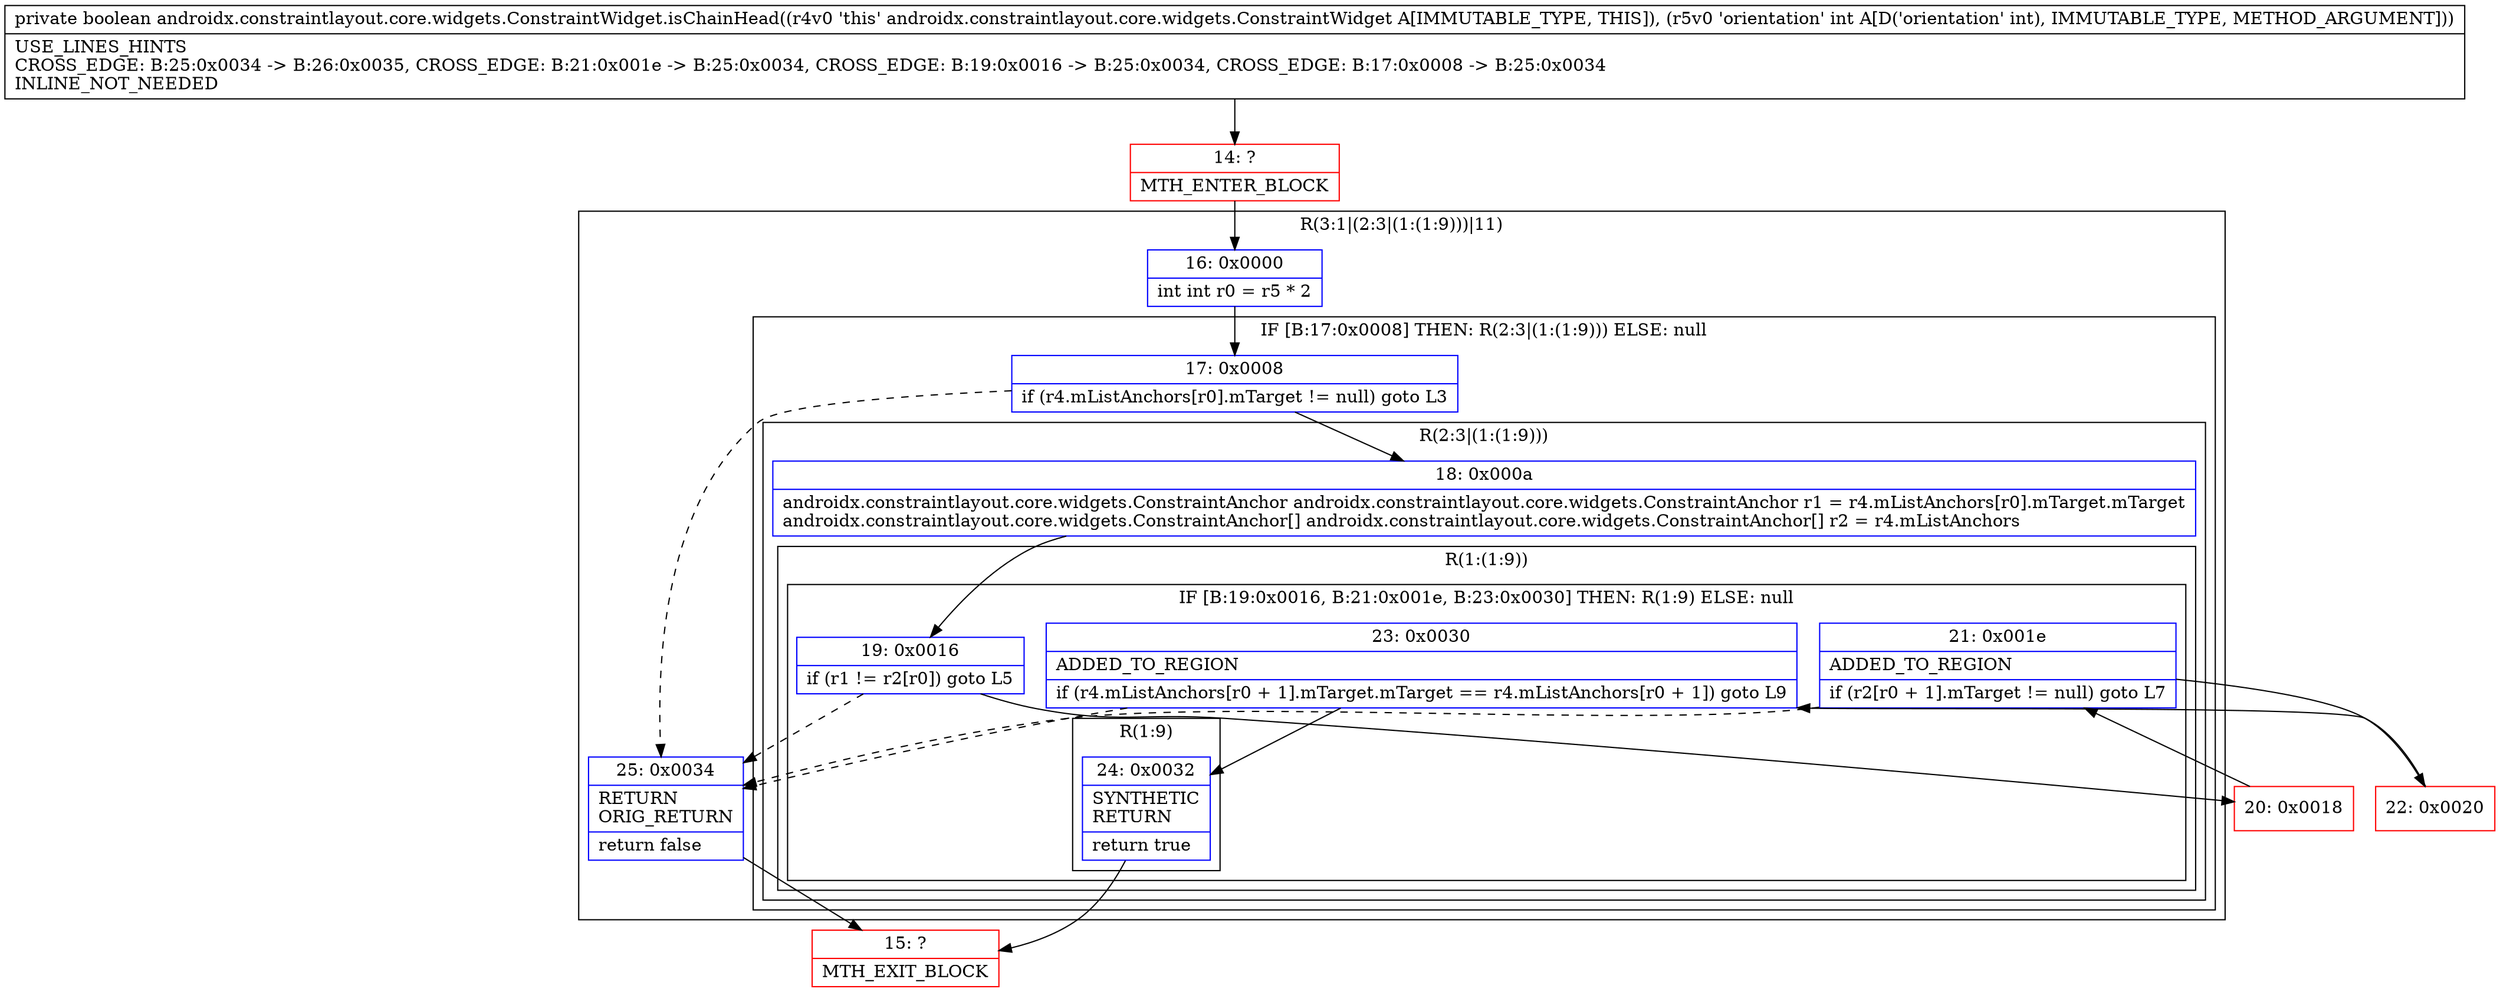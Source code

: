 digraph "CFG forandroidx.constraintlayout.core.widgets.ConstraintWidget.isChainHead(I)Z" {
subgraph cluster_Region_686453170 {
label = "R(3:1|(2:3|(1:(1:9)))|11)";
node [shape=record,color=blue];
Node_16 [shape=record,label="{16\:\ 0x0000|int int r0 = r5 * 2\l}"];
subgraph cluster_IfRegion_1722282216 {
label = "IF [B:17:0x0008] THEN: R(2:3|(1:(1:9))) ELSE: null";
node [shape=record,color=blue];
Node_17 [shape=record,label="{17\:\ 0x0008|if (r4.mListAnchors[r0].mTarget != null) goto L3\l}"];
subgraph cluster_Region_1388546252 {
label = "R(2:3|(1:(1:9)))";
node [shape=record,color=blue];
Node_18 [shape=record,label="{18\:\ 0x000a|androidx.constraintlayout.core.widgets.ConstraintAnchor androidx.constraintlayout.core.widgets.ConstraintAnchor r1 = r4.mListAnchors[r0].mTarget.mTarget\landroidx.constraintlayout.core.widgets.ConstraintAnchor[] androidx.constraintlayout.core.widgets.ConstraintAnchor[] r2 = r4.mListAnchors\l}"];
subgraph cluster_Region_1975833265 {
label = "R(1:(1:9))";
node [shape=record,color=blue];
subgraph cluster_IfRegion_600514655 {
label = "IF [B:19:0x0016, B:21:0x001e, B:23:0x0030] THEN: R(1:9) ELSE: null";
node [shape=record,color=blue];
Node_19 [shape=record,label="{19\:\ 0x0016|if (r1 != r2[r0]) goto L5\l}"];
Node_21 [shape=record,label="{21\:\ 0x001e|ADDED_TO_REGION\l|if (r2[r0 + 1].mTarget != null) goto L7\l}"];
Node_23 [shape=record,label="{23\:\ 0x0030|ADDED_TO_REGION\l|if (r4.mListAnchors[r0 + 1].mTarget.mTarget == r4.mListAnchors[r0 + 1]) goto L9\l}"];
subgraph cluster_Region_1093103703 {
label = "R(1:9)";
node [shape=record,color=blue];
Node_24 [shape=record,label="{24\:\ 0x0032|SYNTHETIC\lRETURN\l|return true\l}"];
}
}
}
}
}
Node_25 [shape=record,label="{25\:\ 0x0034|RETURN\lORIG_RETURN\l|return false\l}"];
}
Node_14 [shape=record,color=red,label="{14\:\ ?|MTH_ENTER_BLOCK\l}"];
Node_20 [shape=record,color=red,label="{20\:\ 0x0018}"];
Node_22 [shape=record,color=red,label="{22\:\ 0x0020}"];
Node_15 [shape=record,color=red,label="{15\:\ ?|MTH_EXIT_BLOCK\l}"];
MethodNode[shape=record,label="{private boolean androidx.constraintlayout.core.widgets.ConstraintWidget.isChainHead((r4v0 'this' androidx.constraintlayout.core.widgets.ConstraintWidget A[IMMUTABLE_TYPE, THIS]), (r5v0 'orientation' int A[D('orientation' int), IMMUTABLE_TYPE, METHOD_ARGUMENT]))  | USE_LINES_HINTS\lCROSS_EDGE: B:25:0x0034 \-\> B:26:0x0035, CROSS_EDGE: B:21:0x001e \-\> B:25:0x0034, CROSS_EDGE: B:19:0x0016 \-\> B:25:0x0034, CROSS_EDGE: B:17:0x0008 \-\> B:25:0x0034\lINLINE_NOT_NEEDED\l}"];
MethodNode -> Node_14;Node_16 -> Node_17;
Node_17 -> Node_18;
Node_17 -> Node_25[style=dashed];
Node_18 -> Node_19;
Node_19 -> Node_20;
Node_19 -> Node_25[style=dashed];
Node_21 -> Node_22;
Node_21 -> Node_25[style=dashed];
Node_23 -> Node_24;
Node_23 -> Node_25[style=dashed];
Node_24 -> Node_15;
Node_25 -> Node_15;
Node_14 -> Node_16;
Node_20 -> Node_21;
Node_22 -> Node_23;
}

